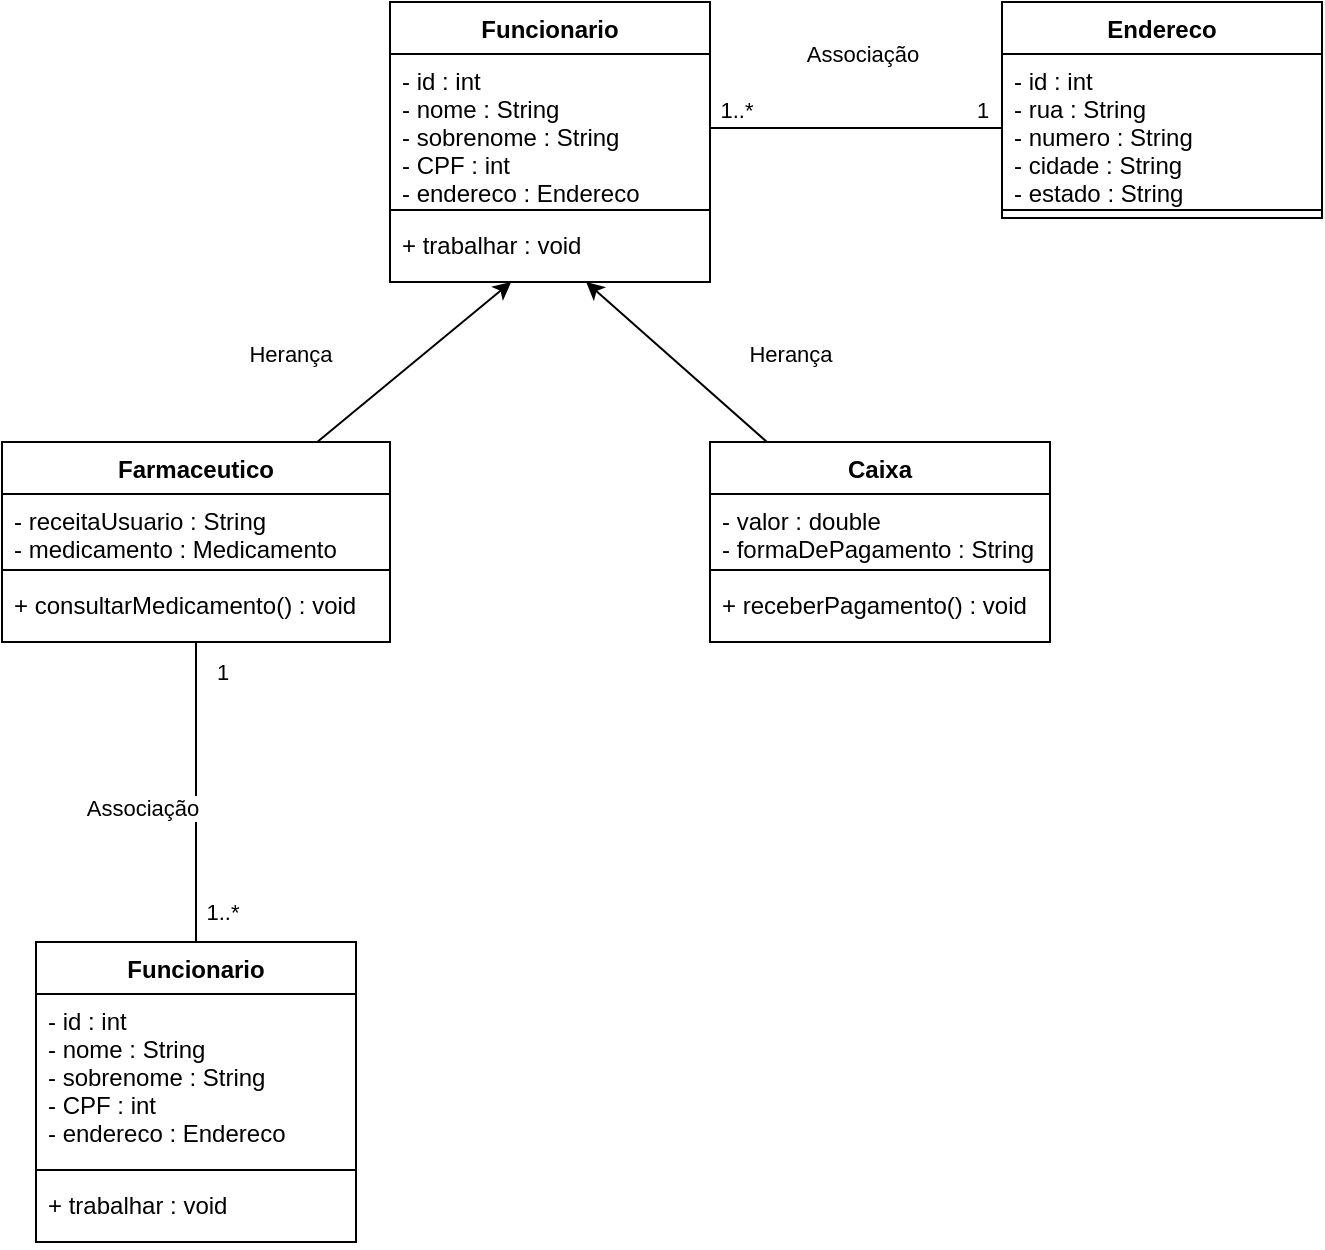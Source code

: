 <mxfile version="15.7.3" type="device"><diagram id="diWIjokEVldaSQmpdYwe" name="Page-1"><mxGraphModel dx="1422" dy="865" grid="1" gridSize="10" guides="1" tooltips="1" connect="1" arrows="1" fold="1" page="1" pageScale="1" pageWidth="827" pageHeight="1169" math="0" shadow="0"><root><mxCell id="0"/><mxCell id="1" parent="0"/><mxCell id="p-Hr0b5zoJxW8YfTTq9g-3" value="Funcionario" style="swimlane;fontStyle=1;align=center;verticalAlign=top;childLayout=stackLayout;horizontal=1;startSize=26;horizontalStack=0;resizeParent=1;resizeParentMax=0;resizeLast=0;collapsible=1;marginBottom=0;" vertex="1" parent="1"><mxGeometry x="334" y="170" width="160" height="140" as="geometry"/></mxCell><mxCell id="p-Hr0b5zoJxW8YfTTq9g-4" value="- id : int&#10;- nome : String&#10;- sobrenome : String&#10;- CPF : int&#10;- endereco : Endereco" style="text;strokeColor=none;fillColor=none;align=left;verticalAlign=top;spacingLeft=4;spacingRight=4;overflow=hidden;rotatable=0;points=[[0,0.5],[1,0.5]];portConstraint=eastwest;" vertex="1" parent="p-Hr0b5zoJxW8YfTTq9g-3"><mxGeometry y="26" width="160" height="74" as="geometry"/></mxCell><mxCell id="p-Hr0b5zoJxW8YfTTq9g-5" value="" style="line;strokeWidth=1;fillColor=none;align=left;verticalAlign=middle;spacingTop=-1;spacingLeft=3;spacingRight=3;rotatable=0;labelPosition=right;points=[];portConstraint=eastwest;" vertex="1" parent="p-Hr0b5zoJxW8YfTTq9g-3"><mxGeometry y="100" width="160" height="8" as="geometry"/></mxCell><mxCell id="p-Hr0b5zoJxW8YfTTq9g-6" value="+ trabalhar : void" style="text;strokeColor=none;fillColor=none;align=left;verticalAlign=top;spacingLeft=4;spacingRight=4;overflow=hidden;rotatable=0;points=[[0,0.5],[1,0.5]];portConstraint=eastwest;" vertex="1" parent="p-Hr0b5zoJxW8YfTTq9g-3"><mxGeometry y="108" width="160" height="32" as="geometry"/></mxCell><mxCell id="p-Hr0b5zoJxW8YfTTq9g-11" style="edgeStyle=orthogonalEdgeStyle;rounded=0;orthogonalLoop=1;jettySize=auto;html=1;endArrow=none;endFill=0;startArrow=none;startFill=0;entryX=0;entryY=0.5;entryDx=0;entryDy=0;" edge="1" parent="1" source="p-Hr0b5zoJxW8YfTTq9g-4" target="p-Hr0b5zoJxW8YfTTq9g-13"><mxGeometry relative="1" as="geometry"><mxPoint x="640" y="238" as="targetPoint"/></mxGeometry></mxCell><mxCell id="p-Hr0b5zoJxW8YfTTq9g-36" value="1..*" style="edgeLabel;html=1;align=center;verticalAlign=middle;resizable=0;points=[];" vertex="1" connectable="0" parent="p-Hr0b5zoJxW8YfTTq9g-11"><mxGeometry x="-0.822" y="-1" relative="1" as="geometry"><mxPoint y="-10" as="offset"/></mxGeometry></mxCell><mxCell id="p-Hr0b5zoJxW8YfTTq9g-37" value="1" style="edgeLabel;html=1;align=center;verticalAlign=middle;resizable=0;points=[];" vertex="1" connectable="0" parent="p-Hr0b5zoJxW8YfTTq9g-11"><mxGeometry x="0.671" y="3" relative="1" as="geometry"><mxPoint x="14" y="-6" as="offset"/></mxGeometry></mxCell><mxCell id="p-Hr0b5zoJxW8YfTTq9g-12" value="Endereco" style="swimlane;fontStyle=1;align=center;verticalAlign=top;childLayout=stackLayout;horizontal=1;startSize=26;horizontalStack=0;resizeParent=1;resizeParentMax=0;resizeLast=0;collapsible=1;marginBottom=0;" vertex="1" parent="1"><mxGeometry x="640" y="170" width="160" height="108" as="geometry"/></mxCell><mxCell id="p-Hr0b5zoJxW8YfTTq9g-13" value="- id : int&#10;- rua : String&#10;- numero : String&#10;- cidade : String&#10;- estado : String" style="text;strokeColor=none;fillColor=none;align=left;verticalAlign=top;spacingLeft=4;spacingRight=4;overflow=hidden;rotatable=0;points=[[0,0.5],[1,0.5]];portConstraint=eastwest;" vertex="1" parent="p-Hr0b5zoJxW8YfTTq9g-12"><mxGeometry y="26" width="160" height="74" as="geometry"/></mxCell><mxCell id="p-Hr0b5zoJxW8YfTTq9g-14" value="" style="line;strokeWidth=1;fillColor=none;align=left;verticalAlign=middle;spacingTop=-1;spacingLeft=3;spacingRight=3;rotatable=0;labelPosition=right;points=[];portConstraint=eastwest;" vertex="1" parent="p-Hr0b5zoJxW8YfTTq9g-12"><mxGeometry y="100" width="160" height="8" as="geometry"/></mxCell><mxCell id="p-Hr0b5zoJxW8YfTTq9g-24" style="rounded=0;orthogonalLoop=1;jettySize=auto;html=1;startArrow=none;startFill=0;endArrow=classic;endFill=1;" edge="1" parent="1" source="p-Hr0b5zoJxW8YfTTq9g-16" target="p-Hr0b5zoJxW8YfTTq9g-6"><mxGeometry relative="1" as="geometry"/></mxCell><mxCell id="p-Hr0b5zoJxW8YfTTq9g-16" value="Farmaceutico" style="swimlane;fontStyle=1;align=center;verticalAlign=top;childLayout=stackLayout;horizontal=1;startSize=26;horizontalStack=0;resizeParent=1;resizeParentMax=0;resizeLast=0;collapsible=1;marginBottom=0;" vertex="1" parent="1"><mxGeometry x="140" y="390" width="194" height="100" as="geometry"/></mxCell><mxCell id="p-Hr0b5zoJxW8YfTTq9g-17" value="- receitaUsuario : String&#10;- medicamento : Medicamento" style="text;strokeColor=none;fillColor=none;align=left;verticalAlign=top;spacingLeft=4;spacingRight=4;overflow=hidden;rotatable=0;points=[[0,0.5],[1,0.5]];portConstraint=eastwest;" vertex="1" parent="p-Hr0b5zoJxW8YfTTq9g-16"><mxGeometry y="26" width="194" height="34" as="geometry"/></mxCell><mxCell id="p-Hr0b5zoJxW8YfTTq9g-18" value="" style="line;strokeWidth=1;fillColor=none;align=left;verticalAlign=middle;spacingTop=-1;spacingLeft=3;spacingRight=3;rotatable=0;labelPosition=right;points=[];portConstraint=eastwest;" vertex="1" parent="p-Hr0b5zoJxW8YfTTq9g-16"><mxGeometry y="60" width="194" height="8" as="geometry"/></mxCell><mxCell id="p-Hr0b5zoJxW8YfTTq9g-19" value="+ consultarMedicamento() : void" style="text;strokeColor=none;fillColor=none;align=left;verticalAlign=top;spacingLeft=4;spacingRight=4;overflow=hidden;rotatable=0;points=[[0,0.5],[1,0.5]];portConstraint=eastwest;" vertex="1" parent="p-Hr0b5zoJxW8YfTTq9g-16"><mxGeometry y="68" width="194" height="32" as="geometry"/></mxCell><mxCell id="p-Hr0b5zoJxW8YfTTq9g-25" style="edgeStyle=none;rounded=0;orthogonalLoop=1;jettySize=auto;html=1;startArrow=none;startFill=0;endArrow=classic;endFill=1;" edge="1" parent="1" source="p-Hr0b5zoJxW8YfTTq9g-20" target="p-Hr0b5zoJxW8YfTTq9g-6"><mxGeometry relative="1" as="geometry"/></mxCell><mxCell id="p-Hr0b5zoJxW8YfTTq9g-20" value="Caixa" style="swimlane;fontStyle=1;align=center;verticalAlign=top;childLayout=stackLayout;horizontal=1;startSize=26;horizontalStack=0;resizeParent=1;resizeParentMax=0;resizeLast=0;collapsible=1;marginBottom=0;" vertex="1" parent="1"><mxGeometry x="494" y="390" width="170" height="100" as="geometry"/></mxCell><mxCell id="p-Hr0b5zoJxW8YfTTq9g-21" value="- valor : double&#10;- formaDePagamento : String" style="text;strokeColor=none;fillColor=none;align=left;verticalAlign=top;spacingLeft=4;spacingRight=4;overflow=hidden;rotatable=0;points=[[0,0.5],[1,0.5]];portConstraint=eastwest;" vertex="1" parent="p-Hr0b5zoJxW8YfTTq9g-20"><mxGeometry y="26" width="170" height="34" as="geometry"/></mxCell><mxCell id="p-Hr0b5zoJxW8YfTTq9g-22" value="" style="line;strokeWidth=1;fillColor=none;align=left;verticalAlign=middle;spacingTop=-1;spacingLeft=3;spacingRight=3;rotatable=0;labelPosition=right;points=[];portConstraint=eastwest;" vertex="1" parent="p-Hr0b5zoJxW8YfTTq9g-20"><mxGeometry y="60" width="170" height="8" as="geometry"/></mxCell><mxCell id="p-Hr0b5zoJxW8YfTTq9g-23" value="+ receberPagamento() : void" style="text;strokeColor=none;fillColor=none;align=left;verticalAlign=top;spacingLeft=4;spacingRight=4;overflow=hidden;rotatable=0;points=[[0,0.5],[1,0.5]];portConstraint=eastwest;" vertex="1" parent="p-Hr0b5zoJxW8YfTTq9g-20"><mxGeometry y="68" width="170" height="32" as="geometry"/></mxCell><mxCell id="p-Hr0b5zoJxW8YfTTq9g-30" style="edgeStyle=none;rounded=0;orthogonalLoop=1;jettySize=auto;html=1;entryX=0.5;entryY=1;entryDx=0;entryDy=0;entryPerimeter=0;startArrow=none;startFill=0;endArrow=none;endFill=0;" edge="1" parent="1" source="p-Hr0b5zoJxW8YfTTq9g-26" target="p-Hr0b5zoJxW8YfTTq9g-19"><mxGeometry relative="1" as="geometry"/></mxCell><mxCell id="p-Hr0b5zoJxW8YfTTq9g-32" value="Associação" style="edgeLabel;html=1;align=center;verticalAlign=middle;resizable=0;points=[];" vertex="1" connectable="0" parent="p-Hr0b5zoJxW8YfTTq9g-30"><mxGeometry x="0.16" relative="1" as="geometry"><mxPoint x="333" y="-357" as="offset"/></mxGeometry></mxCell><mxCell id="p-Hr0b5zoJxW8YfTTq9g-26" value="Funcionario" style="swimlane;fontStyle=1;align=center;verticalAlign=top;childLayout=stackLayout;horizontal=1;startSize=26;horizontalStack=0;resizeParent=1;resizeParentMax=0;resizeLast=0;collapsible=1;marginBottom=0;" vertex="1" parent="1"><mxGeometry x="157" y="640" width="160" height="150" as="geometry"/></mxCell><mxCell id="p-Hr0b5zoJxW8YfTTq9g-27" value="- id : int&#10;- nome : String&#10;- sobrenome : String&#10;- CPF : int&#10;- endereco : Endereco" style="text;strokeColor=none;fillColor=none;align=left;verticalAlign=top;spacingLeft=4;spacingRight=4;overflow=hidden;rotatable=0;points=[[0,0.5],[1,0.5]];portConstraint=eastwest;" vertex="1" parent="p-Hr0b5zoJxW8YfTTq9g-26"><mxGeometry y="26" width="160" height="84" as="geometry"/></mxCell><mxCell id="p-Hr0b5zoJxW8YfTTq9g-28" value="" style="line;strokeWidth=1;fillColor=none;align=left;verticalAlign=middle;spacingTop=-1;spacingLeft=3;spacingRight=3;rotatable=0;labelPosition=right;points=[];portConstraint=eastwest;" vertex="1" parent="p-Hr0b5zoJxW8YfTTq9g-26"><mxGeometry y="110" width="160" height="8" as="geometry"/></mxCell><mxCell id="p-Hr0b5zoJxW8YfTTq9g-29" value="+ trabalhar : void" style="text;strokeColor=none;fillColor=none;align=left;verticalAlign=top;spacingLeft=4;spacingRight=4;overflow=hidden;rotatable=0;points=[[0,0.5],[1,0.5]];portConstraint=eastwest;" vertex="1" parent="p-Hr0b5zoJxW8YfTTq9g-26"><mxGeometry y="118" width="160" height="32" as="geometry"/></mxCell><mxCell id="p-Hr0b5zoJxW8YfTTq9g-33" value="Herança" style="edgeLabel;html=1;align=center;verticalAlign=middle;resizable=0;points=[];" vertex="1" connectable="0" parent="1"><mxGeometry x="270" y="320" as="geometry"><mxPoint x="14" y="26" as="offset"/></mxGeometry></mxCell><mxCell id="p-Hr0b5zoJxW8YfTTq9g-34" value="Associação" style="edgeLabel;html=1;align=center;verticalAlign=middle;resizable=0;points=[];" vertex="1" connectable="0" parent="1"><mxGeometry x="210" y="573" as="geometry"/></mxCell><mxCell id="p-Hr0b5zoJxW8YfTTq9g-35" value="Herança" style="edgeLabel;html=1;align=center;verticalAlign=middle;resizable=0;points=[];" vertex="1" connectable="0" parent="1"><mxGeometry x="520" y="320" as="geometry"><mxPoint x="14" y="26" as="offset"/></mxGeometry></mxCell><mxCell id="p-Hr0b5zoJxW8YfTTq9g-39" value="1" style="edgeLabel;html=1;align=center;verticalAlign=middle;resizable=0;points=[];" vertex="1" connectable="0" parent="1"><mxGeometry x="460.005" y="390.0" as="geometry"><mxPoint x="-210" y="115" as="offset"/></mxGeometry></mxCell><mxCell id="p-Hr0b5zoJxW8YfTTq9g-40" value="1..*" style="edgeLabel;html=1;align=center;verticalAlign=middle;resizable=0;points=[];" vertex="1" connectable="0" parent="1"><mxGeometry x="460.005" y="510.0" as="geometry"><mxPoint x="-210" y="115" as="offset"/></mxGeometry></mxCell></root></mxGraphModel></diagram></mxfile>